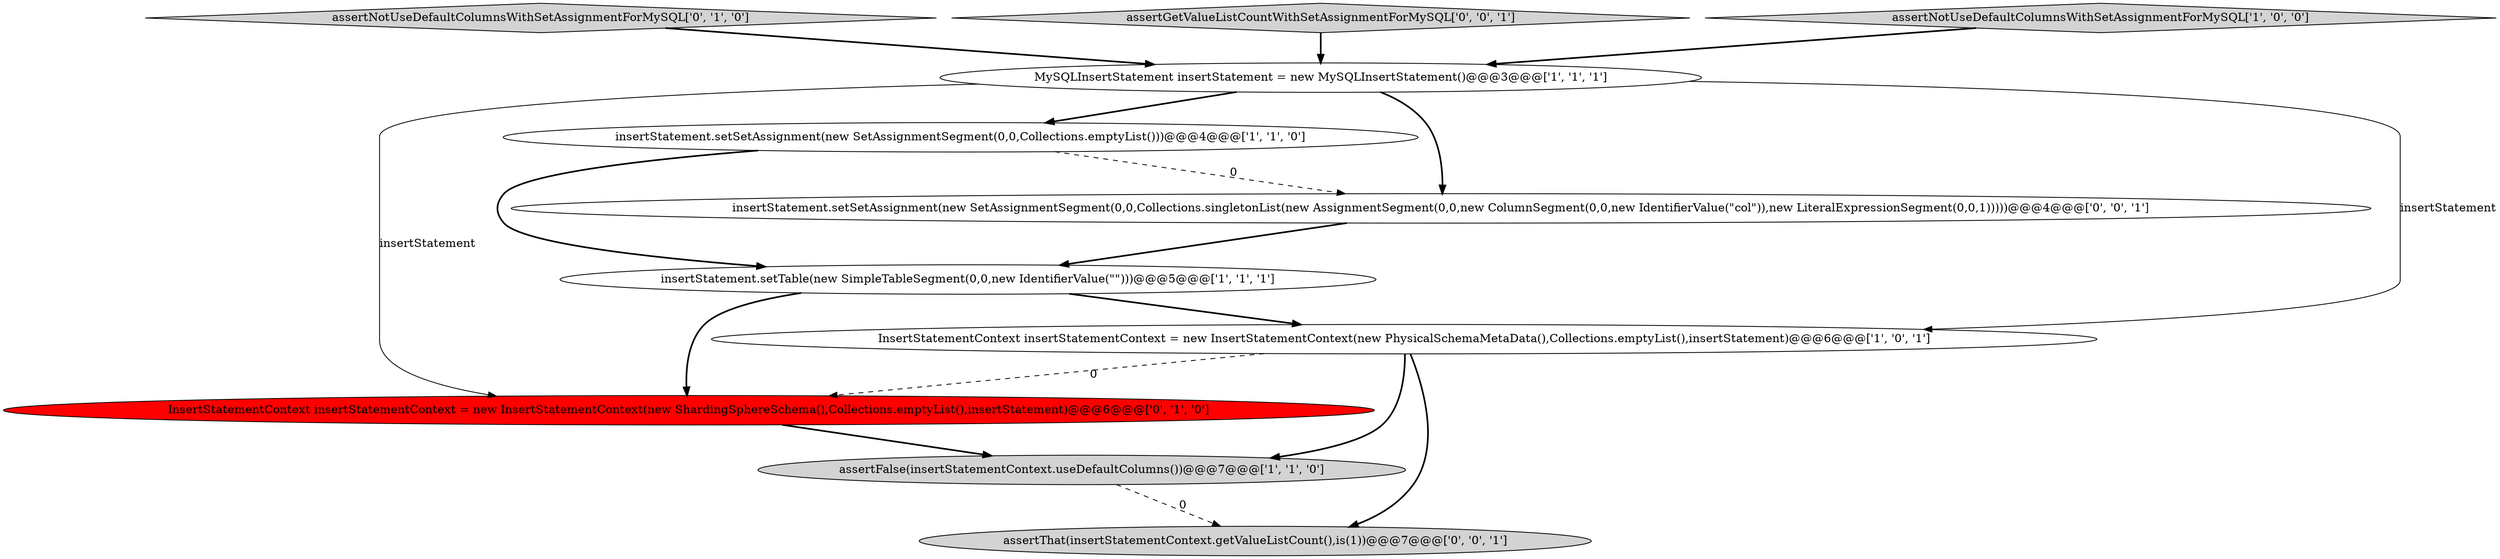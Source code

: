 digraph {
2 [style = filled, label = "assertFalse(insertStatementContext.useDefaultColumns())@@@7@@@['1', '1', '0']", fillcolor = lightgray, shape = ellipse image = "AAA0AAABBB1BBB"];
7 [style = filled, label = "assertNotUseDefaultColumnsWithSetAssignmentForMySQL['0', '1', '0']", fillcolor = lightgray, shape = diamond image = "AAA0AAABBB2BBB"];
9 [style = filled, label = "insertStatement.setSetAssignment(new SetAssignmentSegment(0,0,Collections.singletonList(new AssignmentSegment(0,0,new ColumnSegment(0,0,new IdentifierValue(\"col\")),new LiteralExpressionSegment(0,0,1)))))@@@4@@@['0', '0', '1']", fillcolor = white, shape = ellipse image = "AAA0AAABBB3BBB"];
10 [style = filled, label = "assertGetValueListCountWithSetAssignmentForMySQL['0', '0', '1']", fillcolor = lightgray, shape = diamond image = "AAA0AAABBB3BBB"];
3 [style = filled, label = "assertNotUseDefaultColumnsWithSetAssignmentForMySQL['1', '0', '0']", fillcolor = lightgray, shape = diamond image = "AAA0AAABBB1BBB"];
8 [style = filled, label = "assertThat(insertStatementContext.getValueListCount(),is(1))@@@7@@@['0', '0', '1']", fillcolor = lightgray, shape = ellipse image = "AAA0AAABBB3BBB"];
1 [style = filled, label = "MySQLInsertStatement insertStatement = new MySQLInsertStatement()@@@3@@@['1', '1', '1']", fillcolor = white, shape = ellipse image = "AAA0AAABBB1BBB"];
5 [style = filled, label = "insertStatement.setTable(new SimpleTableSegment(0,0,new IdentifierValue(\"\")))@@@5@@@['1', '1', '1']", fillcolor = white, shape = ellipse image = "AAA0AAABBB1BBB"];
4 [style = filled, label = "InsertStatementContext insertStatementContext = new InsertStatementContext(new PhysicalSchemaMetaData(),Collections.emptyList(),insertStatement)@@@6@@@['1', '0', '1']", fillcolor = white, shape = ellipse image = "AAA0AAABBB1BBB"];
6 [style = filled, label = "InsertStatementContext insertStatementContext = new InsertStatementContext(new ShardingSphereSchema(),Collections.emptyList(),insertStatement)@@@6@@@['0', '1', '0']", fillcolor = red, shape = ellipse image = "AAA1AAABBB2BBB"];
0 [style = filled, label = "insertStatement.setSetAssignment(new SetAssignmentSegment(0,0,Collections.emptyList()))@@@4@@@['1', '1', '0']", fillcolor = white, shape = ellipse image = "AAA0AAABBB1BBB"];
9->5 [style = bold, label=""];
4->8 [style = bold, label=""];
1->6 [style = solid, label="insertStatement"];
1->9 [style = bold, label=""];
7->1 [style = bold, label=""];
1->0 [style = bold, label=""];
4->2 [style = bold, label=""];
5->6 [style = bold, label=""];
0->9 [style = dashed, label="0"];
3->1 [style = bold, label=""];
10->1 [style = bold, label=""];
4->6 [style = dashed, label="0"];
2->8 [style = dashed, label="0"];
1->4 [style = solid, label="insertStatement"];
5->4 [style = bold, label=""];
0->5 [style = bold, label=""];
6->2 [style = bold, label=""];
}
